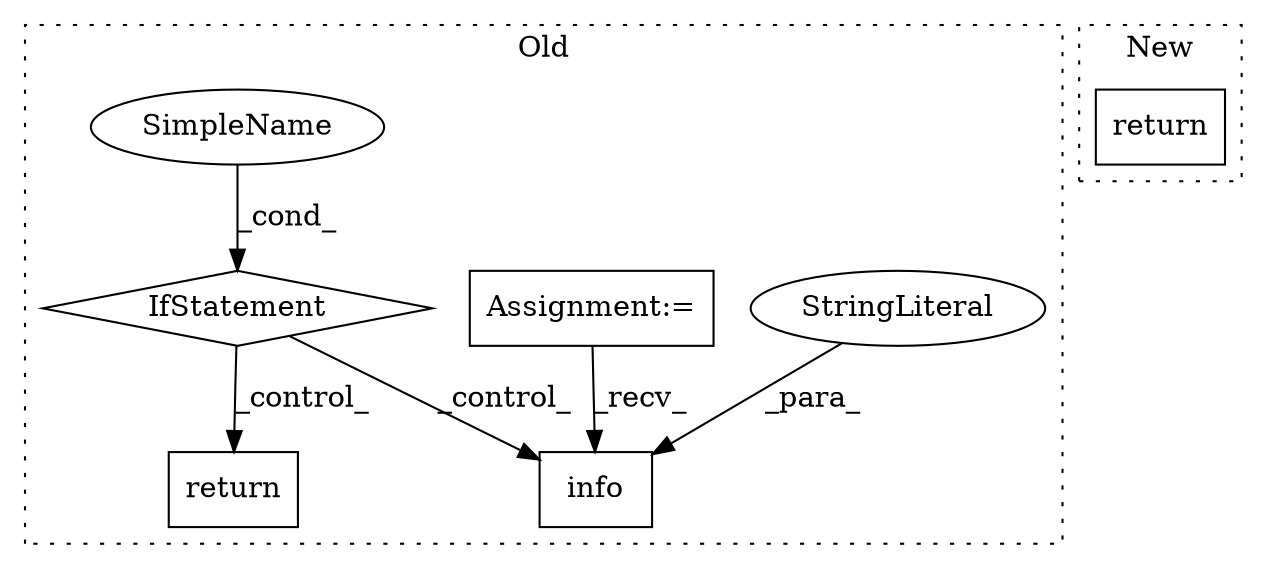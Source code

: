 digraph G {
subgraph cluster0 {
1 [label="info" a="32" s="2747,2806" l="5,1" shape="box"];
3 [label="StringLiteral" a="45" s="2752" l="35" shape="ellipse"];
4 [label="Assignment:=" a="7" s="2341" l="7" shape="box"];
5 [label="IfStatement" a="25" s="2713,2729" l="4,2" shape="diamond"];
6 [label="SimpleName" a="42" s="" l="" shape="ellipse"];
7 [label="return" a="41" s="2815" l="7" shape="box"];
label = "Old";
style="dotted";
}
subgraph cluster1 {
2 [label="return" a="41" s="3077" l="7" shape="box"];
label = "New";
style="dotted";
}
3 -> 1 [label="_para_"];
4 -> 1 [label="_recv_"];
5 -> 7 [label="_control_"];
5 -> 1 [label="_control_"];
6 -> 5 [label="_cond_"];
}